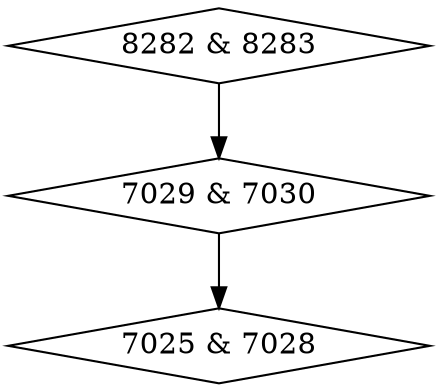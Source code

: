 digraph {
0 [label = "7025 & 7028", shape = diamond];
1 [label = "7029 & 7030", shape = diamond];
2 [label = "8282 & 8283", shape = diamond];
1->0;
2->1;
}
